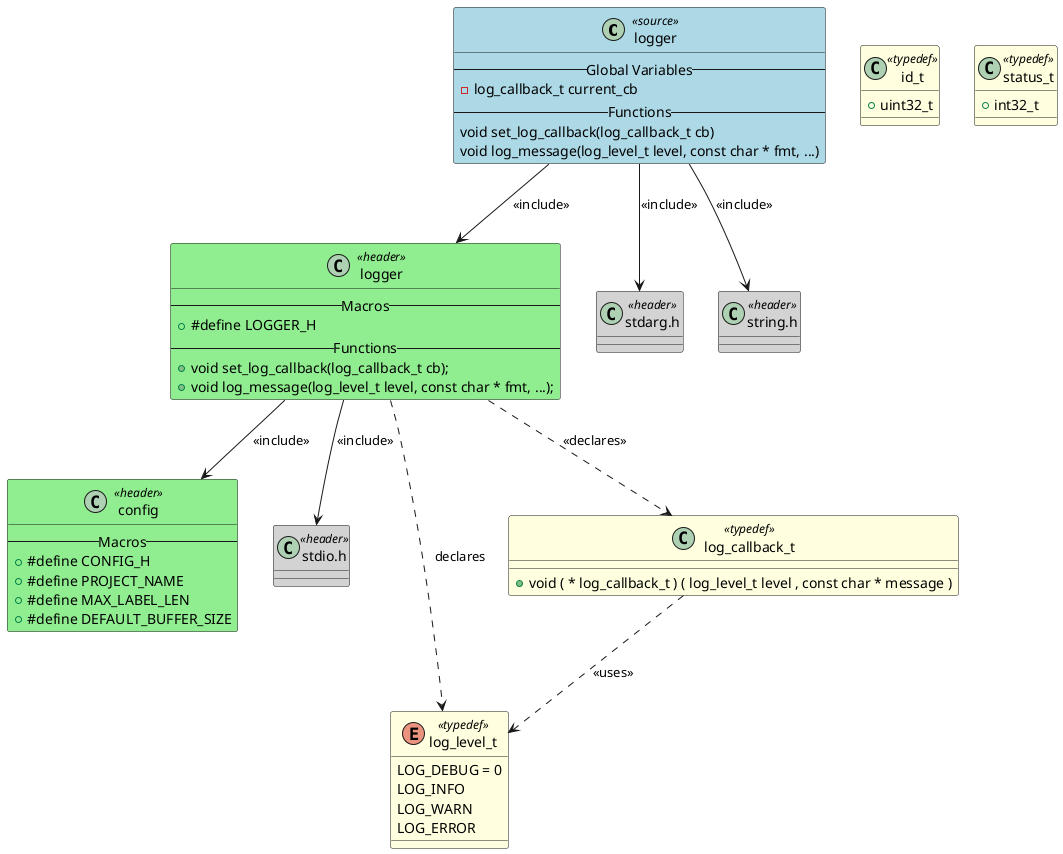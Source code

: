 @startuml logger

class "logger" as LOGGER <<source>> #LightBlue
{
-- Global Variables --
- log_callback_t current_cb
-- Functions --
void set_log_callback(log_callback_t cb)
void log_message(log_level_t level, const char * fmt, ...)
}

class "logger" as HEADER_LOGGER <<header>> #LightGreen
{
-- Macros --
+ #define LOGGER_H
-- Functions --
+ void set_log_callback(log_callback_t cb);
+ void log_message(log_level_t level, const char * fmt, ...);
}
class "stdarg.h" as HEADER_STDARG <<header>> #LightGray
{
}

class "string.h" as HEADER_STRING <<header>> #LightGray
{
}

class "config" as HEADER_CONFIG <<header>> #LightGreen
{
-- Macros --
+ #define CONFIG_H
+ #define PROJECT_NAME
+ #define MAX_LABEL_LEN
+ #define DEFAULT_BUFFER_SIZE
}
class "stdio.h" as HEADER_STDIO <<header>> #LightGray
{
}

enum "log_level_t" as TYPEDEF_log_level_t <<typedef>> #LightYellow
{
LOG_DEBUG = 0
LOG_INFO
LOG_WARN
LOG_ERROR
}

class "log_callback_t" as TYPEDEF_log_callback_t <<typedef>> #LightYellow
{
+ void ( * log_callback_t ) ( log_level_t level , const char * message )
}

class "id_t" as TYPEDEF_id_t <<typedef>> #LightYellow
{
+ uint32_t
}

class "status_t" as TYPEDEF_status_t <<typedef>> #LightYellow
{
+ int32_t
}

LOGGER --> HEADER_LOGGER : <<include>>
LOGGER --> HEADER_STDARG : <<include>>
LOGGER --> HEADER_STRING : <<include>>
HEADER_LOGGER --> HEADER_STDIO : <<include>>
HEADER_LOGGER --> HEADER_CONFIG : <<include>>
HEADER_LOGGER ..> TYPEDEF_log_level_t : declares
TYPEDEF_log_callback_t ..> TYPEDEF_log_level_t : <<uses>>
HEADER_LOGGER ..> TYPEDEF_log_callback_t : <<declares>>

@enduml